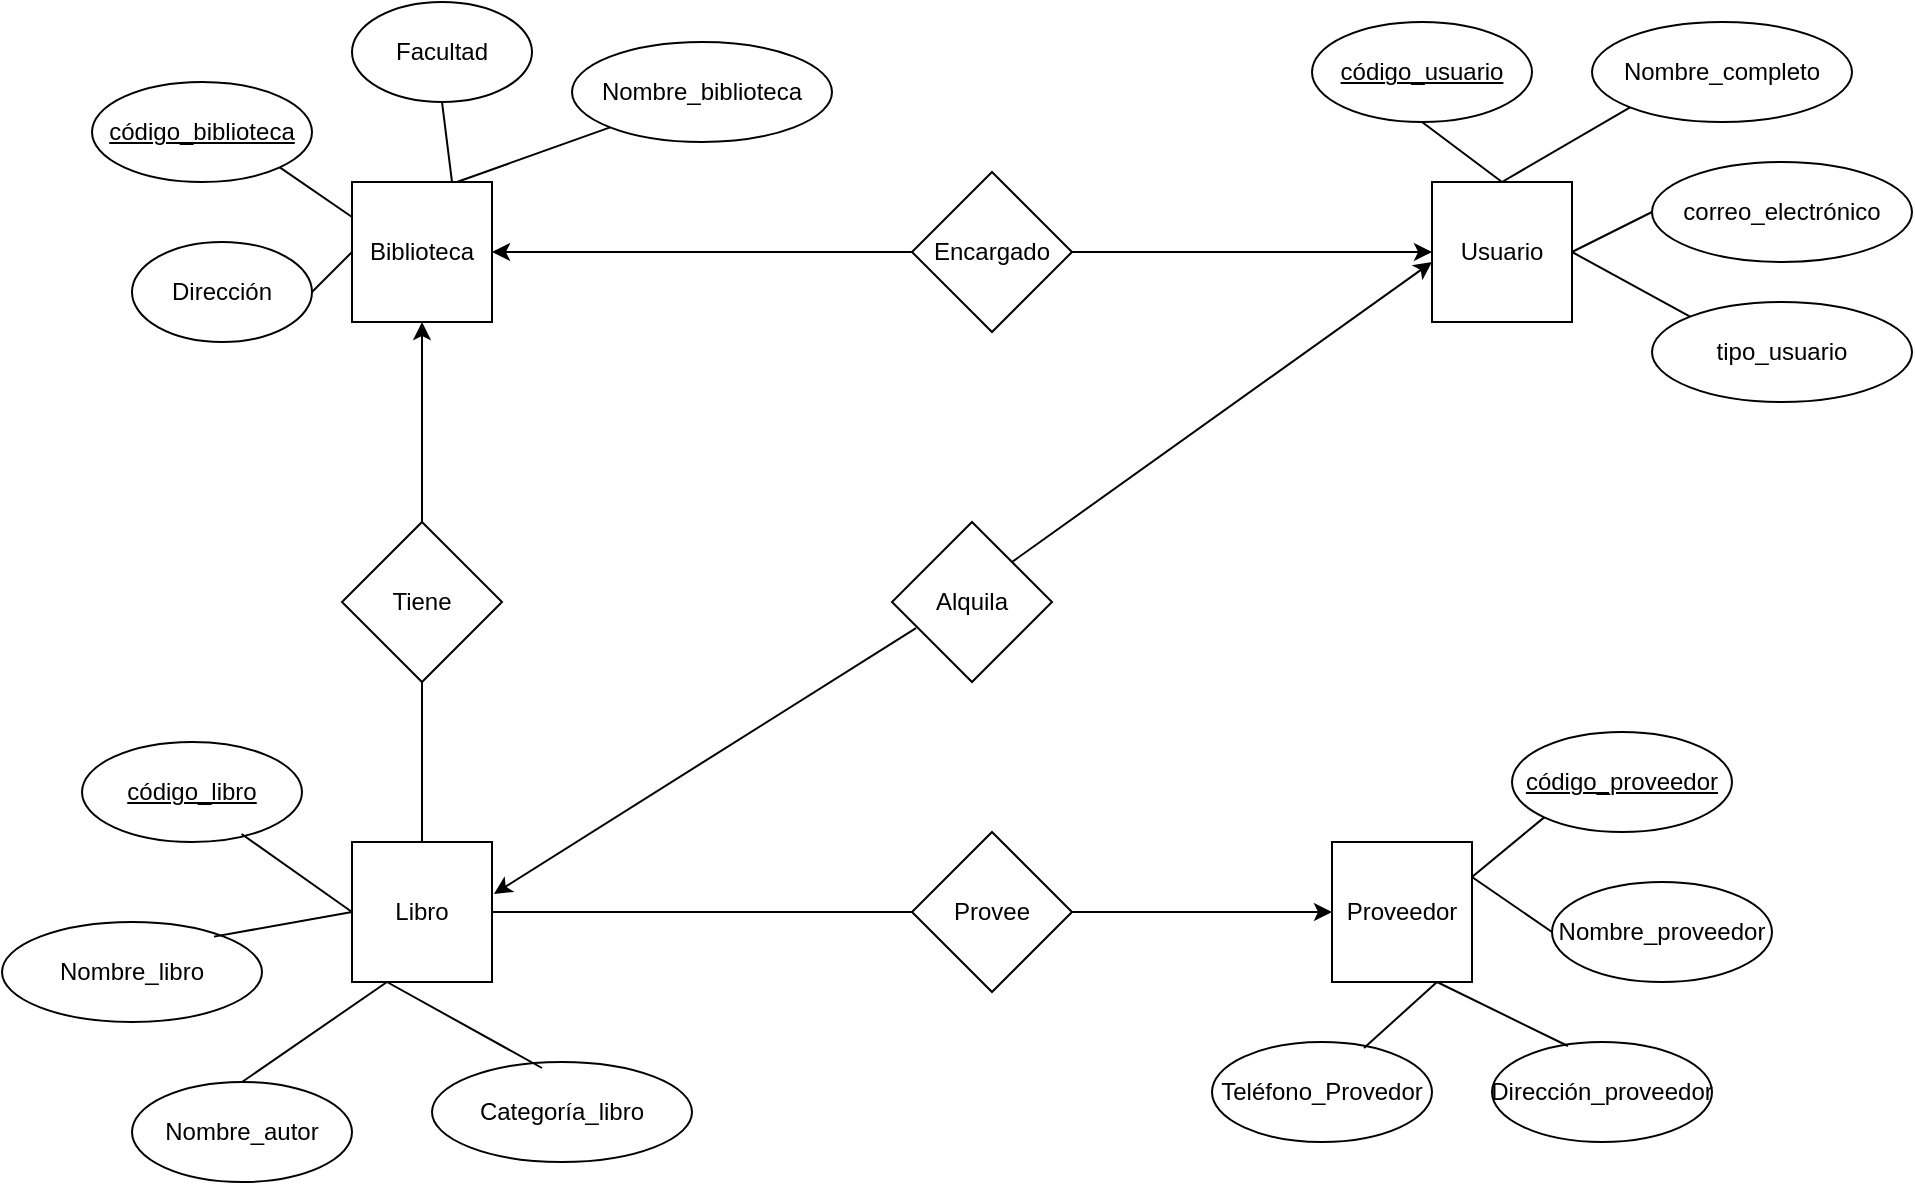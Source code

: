 <mxfile version="24.8.3">
  <diagram name="Página-1" id="zmliOAf4px3FQIRdQ8Gg">
    <mxGraphModel dx="2140" dy="1873" grid="1" gridSize="10" guides="1" tooltips="1" connect="1" arrows="1" fold="1" page="1" pageScale="1" pageWidth="827" pageHeight="1169" math="0" shadow="0">
      <root>
        <mxCell id="0" />
        <mxCell id="1" parent="0" />
        <mxCell id="yz7GdLmSQ7YcWBbfHNJQ-1" value="Biblioteca" style="whiteSpace=wrap;html=1;aspect=fixed;" vertex="1" parent="1">
          <mxGeometry y="20" width="70" height="70" as="geometry" />
        </mxCell>
        <mxCell id="yz7GdLmSQ7YcWBbfHNJQ-2" value="Usuario" style="whiteSpace=wrap;html=1;aspect=fixed;" vertex="1" parent="1">
          <mxGeometry x="540" y="20" width="70" height="70" as="geometry" />
        </mxCell>
        <mxCell id="yz7GdLmSQ7YcWBbfHNJQ-3" value="Libro" style="whiteSpace=wrap;html=1;aspect=fixed;" vertex="1" parent="1">
          <mxGeometry y="350" width="70" height="70" as="geometry" />
        </mxCell>
        <mxCell id="yz7GdLmSQ7YcWBbfHNJQ-7" value="Proveedor" style="whiteSpace=wrap;html=1;aspect=fixed;" vertex="1" parent="1">
          <mxGeometry x="490" y="350" width="70" height="70" as="geometry" />
        </mxCell>
        <mxCell id="yz7GdLmSQ7YcWBbfHNJQ-8" value="&lt;u&gt;código_biblioteca&lt;/u&gt;" style="ellipse;whiteSpace=wrap;html=1;" vertex="1" parent="1">
          <mxGeometry x="-130" y="-30" width="110" height="50" as="geometry" />
        </mxCell>
        <mxCell id="yz7GdLmSQ7YcWBbfHNJQ-9" value="&lt;u&gt;código_libro&lt;/u&gt;" style="ellipse;whiteSpace=wrap;html=1;" vertex="1" parent="1">
          <mxGeometry x="-135" y="300" width="110" height="50" as="geometry" />
        </mxCell>
        <mxCell id="yz7GdLmSQ7YcWBbfHNJQ-10" value="&lt;u&gt;código_usuario&lt;/u&gt;" style="ellipse;whiteSpace=wrap;html=1;" vertex="1" parent="1">
          <mxGeometry x="480" y="-60" width="110" height="50" as="geometry" />
        </mxCell>
        <mxCell id="yz7GdLmSQ7YcWBbfHNJQ-11" value="&lt;u&gt;código_proveedor&lt;/u&gt;" style="ellipse;whiteSpace=wrap;html=1;" vertex="1" parent="1">
          <mxGeometry x="580" y="295" width="110" height="50" as="geometry" />
        </mxCell>
        <mxCell id="yz7GdLmSQ7YcWBbfHNJQ-12" value="Facultad" style="ellipse;whiteSpace=wrap;html=1;" vertex="1" parent="1">
          <mxGeometry y="-70" width="90" height="50" as="geometry" />
        </mxCell>
        <mxCell id="yz7GdLmSQ7YcWBbfHNJQ-13" value="Nombre_biblioteca" style="ellipse;whiteSpace=wrap;html=1;" vertex="1" parent="1">
          <mxGeometry x="110" y="-50" width="130" height="50" as="geometry" />
        </mxCell>
        <mxCell id="yz7GdLmSQ7YcWBbfHNJQ-19" style="edgeStyle=orthogonalEdgeStyle;rounded=0;orthogonalLoop=1;jettySize=auto;html=1;exitX=1;exitY=0.5;exitDx=0;exitDy=0;entryX=0;entryY=0.5;entryDx=0;entryDy=0;strokeColor=none;" edge="1" parent="1" source="yz7GdLmSQ7YcWBbfHNJQ-15" target="yz7GdLmSQ7YcWBbfHNJQ-1">
          <mxGeometry relative="1" as="geometry" />
        </mxCell>
        <mxCell id="yz7GdLmSQ7YcWBbfHNJQ-15" value="Dirección" style="ellipse;whiteSpace=wrap;html=1;" vertex="1" parent="1">
          <mxGeometry x="-110" y="50" width="90" height="50" as="geometry" />
        </mxCell>
        <mxCell id="yz7GdLmSQ7YcWBbfHNJQ-16" value="" style="endArrow=none;html=1;rounded=0;entryX=0.5;entryY=1;entryDx=0;entryDy=0;" edge="1" parent="1" target="yz7GdLmSQ7YcWBbfHNJQ-12">
          <mxGeometry width="50" height="50" relative="1" as="geometry">
            <mxPoint x="50" y="20" as="sourcePoint" />
            <mxPoint x="360" y="180" as="targetPoint" />
          </mxGeometry>
        </mxCell>
        <mxCell id="yz7GdLmSQ7YcWBbfHNJQ-18" value="" style="endArrow=none;html=1;rounded=0;entryX=1;entryY=1;entryDx=0;entryDy=0;exitX=0;exitY=0.25;exitDx=0;exitDy=0;" edge="1" parent="1" source="yz7GdLmSQ7YcWBbfHNJQ-1" target="yz7GdLmSQ7YcWBbfHNJQ-8">
          <mxGeometry width="50" height="50" relative="1" as="geometry">
            <mxPoint x="10" y="40" as="sourcePoint" />
            <mxPoint x="360" y="180" as="targetPoint" />
          </mxGeometry>
        </mxCell>
        <mxCell id="yz7GdLmSQ7YcWBbfHNJQ-21" value="" style="endArrow=none;html=1;rounded=0;exitX=1;exitY=0.5;exitDx=0;exitDy=0;entryX=0;entryY=0.5;entryDx=0;entryDy=0;" edge="1" parent="1" source="yz7GdLmSQ7YcWBbfHNJQ-15" target="yz7GdLmSQ7YcWBbfHNJQ-1">
          <mxGeometry width="50" height="50" relative="1" as="geometry">
            <mxPoint x="310" y="230" as="sourcePoint" />
            <mxPoint x="360" y="180" as="targetPoint" />
          </mxGeometry>
        </mxCell>
        <mxCell id="yz7GdLmSQ7YcWBbfHNJQ-22" value="" style="endArrow=none;html=1;rounded=0;entryX=0;entryY=1;entryDx=0;entryDy=0;exitX=0.75;exitY=0;exitDx=0;exitDy=0;" edge="1" parent="1" source="yz7GdLmSQ7YcWBbfHNJQ-1" target="yz7GdLmSQ7YcWBbfHNJQ-13">
          <mxGeometry width="50" height="50" relative="1" as="geometry">
            <mxPoint x="310" y="230" as="sourcePoint" />
            <mxPoint x="360" y="180" as="targetPoint" />
          </mxGeometry>
        </mxCell>
        <mxCell id="yz7GdLmSQ7YcWBbfHNJQ-24" value="Encargado" style="rhombus;whiteSpace=wrap;html=1;" vertex="1" parent="1">
          <mxGeometry x="280" y="15" width="80" height="80" as="geometry" />
        </mxCell>
        <mxCell id="yz7GdLmSQ7YcWBbfHNJQ-25" value="" style="endArrow=classic;html=1;rounded=0;exitX=0;exitY=0.5;exitDx=0;exitDy=0;entryX=1;entryY=0.5;entryDx=0;entryDy=0;" edge="1" parent="1" source="yz7GdLmSQ7YcWBbfHNJQ-24" target="yz7GdLmSQ7YcWBbfHNJQ-1">
          <mxGeometry width="50" height="50" relative="1" as="geometry">
            <mxPoint x="310" y="230" as="sourcePoint" />
            <mxPoint x="360" y="180" as="targetPoint" />
          </mxGeometry>
        </mxCell>
        <mxCell id="yz7GdLmSQ7YcWBbfHNJQ-26" value="" style="endArrow=classic;html=1;rounded=0;exitX=1;exitY=0.5;exitDx=0;exitDy=0;entryX=0;entryY=0.5;entryDx=0;entryDy=0;" edge="1" parent="1" source="yz7GdLmSQ7YcWBbfHNJQ-24" target="yz7GdLmSQ7YcWBbfHNJQ-2">
          <mxGeometry width="50" height="50" relative="1" as="geometry">
            <mxPoint x="310" y="230" as="sourcePoint" />
            <mxPoint x="360" y="180" as="targetPoint" />
          </mxGeometry>
        </mxCell>
        <mxCell id="yz7GdLmSQ7YcWBbfHNJQ-28" value="Nombre_completo" style="ellipse;whiteSpace=wrap;html=1;" vertex="1" parent="1">
          <mxGeometry x="620" y="-60" width="130" height="50" as="geometry" />
        </mxCell>
        <mxCell id="yz7GdLmSQ7YcWBbfHNJQ-29" value="correo_electrónico" style="ellipse;whiteSpace=wrap;html=1;" vertex="1" parent="1">
          <mxGeometry x="650" y="10" width="130" height="50" as="geometry" />
        </mxCell>
        <mxCell id="yz7GdLmSQ7YcWBbfHNJQ-30" value="tipo_usuario" style="ellipse;whiteSpace=wrap;html=1;" vertex="1" parent="1">
          <mxGeometry x="650" y="80" width="130" height="50" as="geometry" />
        </mxCell>
        <mxCell id="yz7GdLmSQ7YcWBbfHNJQ-31" value="" style="endArrow=none;html=1;rounded=0;entryX=0.5;entryY=1;entryDx=0;entryDy=0;" edge="1" parent="1" target="yz7GdLmSQ7YcWBbfHNJQ-10">
          <mxGeometry width="50" height="50" relative="1" as="geometry">
            <mxPoint x="575" y="20" as="sourcePoint" />
            <mxPoint x="360" y="180" as="targetPoint" />
          </mxGeometry>
        </mxCell>
        <mxCell id="yz7GdLmSQ7YcWBbfHNJQ-32" value="" style="endArrow=none;html=1;rounded=0;entryX=0;entryY=1;entryDx=0;entryDy=0;exitX=0.5;exitY=0;exitDx=0;exitDy=0;" edge="1" parent="1" source="yz7GdLmSQ7YcWBbfHNJQ-2" target="yz7GdLmSQ7YcWBbfHNJQ-28">
          <mxGeometry width="50" height="50" relative="1" as="geometry">
            <mxPoint x="310" y="230" as="sourcePoint" />
            <mxPoint x="360" y="180" as="targetPoint" />
          </mxGeometry>
        </mxCell>
        <mxCell id="yz7GdLmSQ7YcWBbfHNJQ-33" value="" style="endArrow=none;html=1;rounded=0;entryX=0;entryY=0.5;entryDx=0;entryDy=0;exitX=1;exitY=0.5;exitDx=0;exitDy=0;" edge="1" parent="1" source="yz7GdLmSQ7YcWBbfHNJQ-2" target="yz7GdLmSQ7YcWBbfHNJQ-29">
          <mxGeometry width="50" height="50" relative="1" as="geometry">
            <mxPoint x="310" y="230" as="sourcePoint" />
            <mxPoint x="360" y="180" as="targetPoint" />
          </mxGeometry>
        </mxCell>
        <mxCell id="yz7GdLmSQ7YcWBbfHNJQ-34" value="" style="endArrow=none;html=1;rounded=0;entryX=0;entryY=0;entryDx=0;entryDy=0;exitX=1;exitY=0.5;exitDx=0;exitDy=0;" edge="1" parent="1" source="yz7GdLmSQ7YcWBbfHNJQ-2" target="yz7GdLmSQ7YcWBbfHNJQ-30">
          <mxGeometry width="50" height="50" relative="1" as="geometry">
            <mxPoint x="310" y="230" as="sourcePoint" />
            <mxPoint x="360" y="180" as="targetPoint" />
          </mxGeometry>
        </mxCell>
        <mxCell id="yz7GdLmSQ7YcWBbfHNJQ-35" value="Nombre_libro" style="ellipse;whiteSpace=wrap;html=1;" vertex="1" parent="1">
          <mxGeometry x="-175" y="390" width="130" height="50" as="geometry" />
        </mxCell>
        <mxCell id="yz7GdLmSQ7YcWBbfHNJQ-36" value="" style="endArrow=none;html=1;rounded=0;entryX=0;entryY=0.5;entryDx=0;entryDy=0;" edge="1" parent="1" target="yz7GdLmSQ7YcWBbfHNJQ-3">
          <mxGeometry width="50" height="50" relative="1" as="geometry">
            <mxPoint x="-55.223" y="346.019" as="sourcePoint" />
            <mxPoint x="340" y="300" as="targetPoint" />
          </mxGeometry>
        </mxCell>
        <mxCell id="yz7GdLmSQ7YcWBbfHNJQ-37" value="" style="endArrow=none;html=1;rounded=0;exitX=1;exitY=0;exitDx=0;exitDy=0;entryX=0;entryY=0.5;entryDx=0;entryDy=0;" edge="1" parent="1" target="yz7GdLmSQ7YcWBbfHNJQ-3">
          <mxGeometry width="50" height="50" relative="1" as="geometry">
            <mxPoint x="-69.038" y="397.322" as="sourcePoint" />
            <mxPoint y="380" as="targetPoint" />
          </mxGeometry>
        </mxCell>
        <mxCell id="yz7GdLmSQ7YcWBbfHNJQ-38" value="Nombre_autor" style="ellipse;whiteSpace=wrap;html=1;" vertex="1" parent="1">
          <mxGeometry x="-110" y="470" width="110" height="50" as="geometry" />
        </mxCell>
        <mxCell id="yz7GdLmSQ7YcWBbfHNJQ-39" value="Categoría_libro" style="ellipse;whiteSpace=wrap;html=1;" vertex="1" parent="1">
          <mxGeometry x="40" y="460" width="130" height="50" as="geometry" />
        </mxCell>
        <mxCell id="yz7GdLmSQ7YcWBbfHNJQ-41" value="" style="endArrow=none;html=1;rounded=0;exitX=0.5;exitY=0;exitDx=0;exitDy=0;entryX=0.25;entryY=1;entryDx=0;entryDy=0;" edge="1" parent="1" source="yz7GdLmSQ7YcWBbfHNJQ-38" target="yz7GdLmSQ7YcWBbfHNJQ-3">
          <mxGeometry width="50" height="50" relative="1" as="geometry">
            <mxPoint x="290" y="470" as="sourcePoint" />
            <mxPoint x="340" y="420" as="targetPoint" />
          </mxGeometry>
        </mxCell>
        <mxCell id="yz7GdLmSQ7YcWBbfHNJQ-43" value="" style="endArrow=none;html=1;rounded=0;entryX=0.25;entryY=1;entryDx=0;entryDy=0;exitX=0.423;exitY=0.06;exitDx=0;exitDy=0;exitPerimeter=0;" edge="1" parent="1" source="yz7GdLmSQ7YcWBbfHNJQ-39" target="yz7GdLmSQ7YcWBbfHNJQ-3">
          <mxGeometry width="50" height="50" relative="1" as="geometry">
            <mxPoint x="290" y="470" as="sourcePoint" />
            <mxPoint x="340" y="420" as="targetPoint" />
          </mxGeometry>
        </mxCell>
        <mxCell id="yz7GdLmSQ7YcWBbfHNJQ-48" value="Alquila" style="rhombus;whiteSpace=wrap;html=1;" vertex="1" parent="1">
          <mxGeometry x="270" y="190" width="80" height="80" as="geometry" />
        </mxCell>
        <mxCell id="yz7GdLmSQ7YcWBbfHNJQ-49" value="" style="endArrow=classic;html=1;rounded=0;exitX=1;exitY=0;exitDx=0;exitDy=0;" edge="1" parent="1" source="yz7GdLmSQ7YcWBbfHNJQ-48">
          <mxGeometry width="50" height="50" relative="1" as="geometry">
            <mxPoint x="330" y="200" as="sourcePoint" />
            <mxPoint x="540" y="60" as="targetPoint" />
          </mxGeometry>
        </mxCell>
        <mxCell id="yz7GdLmSQ7YcWBbfHNJQ-50" value="" style="endArrow=classic;html=1;rounded=0;exitX=0.15;exitY=0.663;exitDx=0;exitDy=0;exitPerimeter=0;entryX=1.014;entryY=0.371;entryDx=0;entryDy=0;entryPerimeter=0;" edge="1" parent="1" source="yz7GdLmSQ7YcWBbfHNJQ-48" target="yz7GdLmSQ7YcWBbfHNJQ-3">
          <mxGeometry width="50" height="50" relative="1" as="geometry">
            <mxPoint x="290" y="250" as="sourcePoint" />
            <mxPoint x="90" y="380" as="targetPoint" />
          </mxGeometry>
        </mxCell>
        <mxCell id="yz7GdLmSQ7YcWBbfHNJQ-51" value="Tiene" style="rhombus;whiteSpace=wrap;html=1;" vertex="1" parent="1">
          <mxGeometry x="-5" y="190" width="80" height="80" as="geometry" />
        </mxCell>
        <mxCell id="yz7GdLmSQ7YcWBbfHNJQ-52" value="" style="endArrow=classic;html=1;rounded=0;exitX=0.5;exitY=0;exitDx=0;exitDy=0;entryX=0.5;entryY=1;entryDx=0;entryDy=0;" edge="1" parent="1" source="yz7GdLmSQ7YcWBbfHNJQ-51" target="yz7GdLmSQ7YcWBbfHNJQ-1">
          <mxGeometry width="50" height="50" relative="1" as="geometry">
            <mxPoint x="310" y="220" as="sourcePoint" />
            <mxPoint x="360" y="170" as="targetPoint" />
          </mxGeometry>
        </mxCell>
        <mxCell id="yz7GdLmSQ7YcWBbfHNJQ-55" value="Provee" style="rhombus;whiteSpace=wrap;html=1;" vertex="1" parent="1">
          <mxGeometry x="280" y="345" width="80" height="80" as="geometry" />
        </mxCell>
        <mxCell id="yz7GdLmSQ7YcWBbfHNJQ-56" value="" style="endArrow=classic;html=1;rounded=0;entryX=0;entryY=0.5;entryDx=0;entryDy=0;exitX=1;exitY=0.5;exitDx=0;exitDy=0;" edge="1" parent="1" source="yz7GdLmSQ7YcWBbfHNJQ-55" target="yz7GdLmSQ7YcWBbfHNJQ-7">
          <mxGeometry width="50" height="50" relative="1" as="geometry">
            <mxPoint x="360" y="380" as="sourcePoint" />
            <mxPoint x="414" y="330" as="targetPoint" />
          </mxGeometry>
        </mxCell>
        <mxCell id="yz7GdLmSQ7YcWBbfHNJQ-57" value="" style="endArrow=none;html=1;rounded=0;exitX=1;exitY=0.5;exitDx=0;exitDy=0;" edge="1" parent="1" source="yz7GdLmSQ7YcWBbfHNJQ-3" target="yz7GdLmSQ7YcWBbfHNJQ-55">
          <mxGeometry width="50" height="50" relative="1" as="geometry">
            <mxPoint x="310" y="220" as="sourcePoint" />
            <mxPoint x="360" y="170" as="targetPoint" />
          </mxGeometry>
        </mxCell>
        <mxCell id="yz7GdLmSQ7YcWBbfHNJQ-58" value="" style="endArrow=none;html=1;rounded=0;entryX=0.5;entryY=1;entryDx=0;entryDy=0;exitX=0.5;exitY=0;exitDx=0;exitDy=0;" edge="1" parent="1" source="yz7GdLmSQ7YcWBbfHNJQ-3" target="yz7GdLmSQ7YcWBbfHNJQ-51">
          <mxGeometry width="50" height="50" relative="1" as="geometry">
            <mxPoint x="310" y="220" as="sourcePoint" />
            <mxPoint x="360" y="170" as="targetPoint" />
          </mxGeometry>
        </mxCell>
        <mxCell id="yz7GdLmSQ7YcWBbfHNJQ-60" value="Nombre_proveedor" style="ellipse;whiteSpace=wrap;html=1;" vertex="1" parent="1">
          <mxGeometry x="600" y="370" width="110" height="50" as="geometry" />
        </mxCell>
        <mxCell id="yz7GdLmSQ7YcWBbfHNJQ-61" value="Dirección_proveedor" style="ellipse;whiteSpace=wrap;html=1;" vertex="1" parent="1">
          <mxGeometry x="570" y="450" width="110" height="50" as="geometry" />
        </mxCell>
        <mxCell id="yz7GdLmSQ7YcWBbfHNJQ-63" value="Teléfono_Provedor" style="ellipse;whiteSpace=wrap;html=1;" vertex="1" parent="1">
          <mxGeometry x="430" y="450" width="110" height="50" as="geometry" />
        </mxCell>
        <mxCell id="yz7GdLmSQ7YcWBbfHNJQ-64" value="" style="endArrow=none;html=1;rounded=0;exitX=1;exitY=0.25;exitDx=0;exitDy=0;entryX=0;entryY=1;entryDx=0;entryDy=0;" edge="1" parent="1" source="yz7GdLmSQ7YcWBbfHNJQ-7" target="yz7GdLmSQ7YcWBbfHNJQ-11">
          <mxGeometry width="50" height="50" relative="1" as="geometry">
            <mxPoint x="510" y="280" as="sourcePoint" />
            <mxPoint x="560" y="230" as="targetPoint" />
          </mxGeometry>
        </mxCell>
        <mxCell id="yz7GdLmSQ7YcWBbfHNJQ-65" value="" style="endArrow=none;html=1;rounded=0;exitX=1;exitY=0.25;exitDx=0;exitDy=0;entryX=0;entryY=0.5;entryDx=0;entryDy=0;" edge="1" parent="1" source="yz7GdLmSQ7YcWBbfHNJQ-7" target="yz7GdLmSQ7YcWBbfHNJQ-60">
          <mxGeometry width="50" height="50" relative="1" as="geometry">
            <mxPoint x="520" y="290" as="sourcePoint" />
            <mxPoint x="570" y="240" as="targetPoint" />
          </mxGeometry>
        </mxCell>
        <mxCell id="yz7GdLmSQ7YcWBbfHNJQ-66" value="" style="endArrow=none;html=1;rounded=0;exitX=0.75;exitY=1;exitDx=0;exitDy=0;entryX=0.345;entryY=0.04;entryDx=0;entryDy=0;entryPerimeter=0;" edge="1" parent="1" source="yz7GdLmSQ7YcWBbfHNJQ-7" target="yz7GdLmSQ7YcWBbfHNJQ-61">
          <mxGeometry width="50" height="50" relative="1" as="geometry">
            <mxPoint x="530" y="300" as="sourcePoint" />
            <mxPoint x="580" y="250" as="targetPoint" />
          </mxGeometry>
        </mxCell>
        <mxCell id="yz7GdLmSQ7YcWBbfHNJQ-67" value="" style="endArrow=none;html=1;rounded=0;exitX=0.691;exitY=0.06;exitDx=0;exitDy=0;exitPerimeter=0;entryX=0.75;entryY=1;entryDx=0;entryDy=0;" edge="1" parent="1" source="yz7GdLmSQ7YcWBbfHNJQ-63" target="yz7GdLmSQ7YcWBbfHNJQ-7">
          <mxGeometry width="50" height="50" relative="1" as="geometry">
            <mxPoint x="540" y="310" as="sourcePoint" />
            <mxPoint x="590" y="260" as="targetPoint" />
          </mxGeometry>
        </mxCell>
      </root>
    </mxGraphModel>
  </diagram>
</mxfile>
